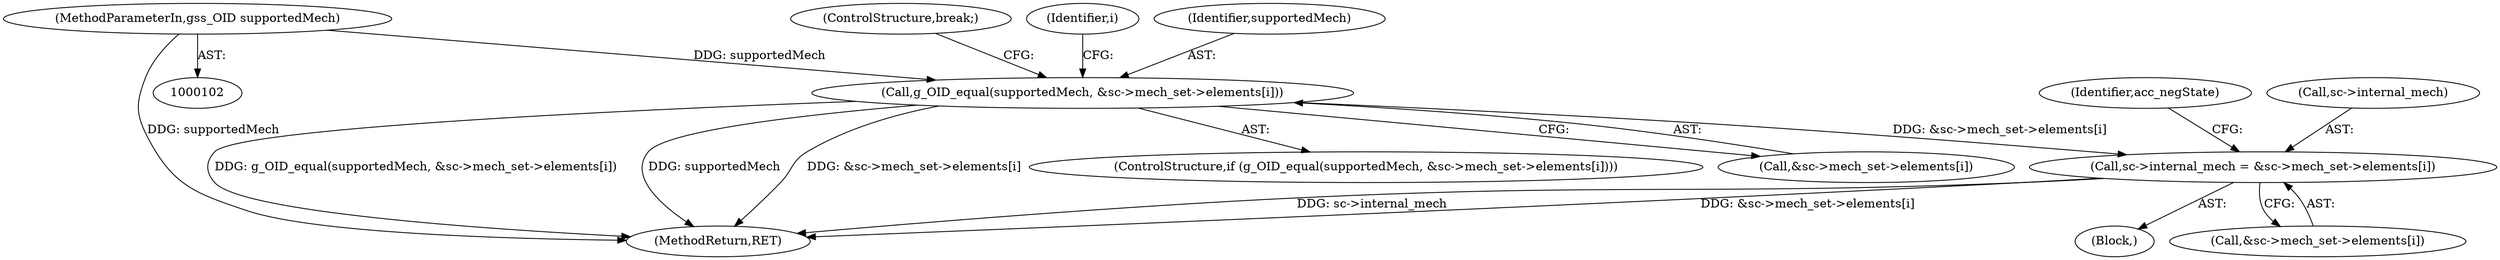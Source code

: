 digraph "0_krb5_f18ddf5d82de0ab7591a36e465bc24225776940f@array" {
"1000165" [label="(Call,sc->internal_mech = &sc->mech_set->elements[i])"];
"1000144" [label="(Call,g_OID_equal(supportedMech, &sc->mech_set->elements[i]))"];
"1000106" [label="(MethodParameterIn,gss_OID supportedMech)"];
"1000146" [label="(Call,&sc->mech_set->elements[i])"];
"1000154" [label="(ControlStructure,break;)"];
"1000179" [label="(Identifier,acc_negState)"];
"1000166" [label="(Call,sc->internal_mech)"];
"1000111" [label="(Block,)"];
"1000141" [label="(Identifier,i)"];
"1000145" [label="(Identifier,supportedMech)"];
"1000165" [label="(Call,sc->internal_mech = &sc->mech_set->elements[i])"];
"1000106" [label="(MethodParameterIn,gss_OID supportedMech)"];
"1000169" [label="(Call,&sc->mech_set->elements[i])"];
"1000203" [label="(MethodReturn,RET)"];
"1000143" [label="(ControlStructure,if (g_OID_equal(supportedMech, &sc->mech_set->elements[i])))"];
"1000144" [label="(Call,g_OID_equal(supportedMech, &sc->mech_set->elements[i]))"];
"1000165" -> "1000111"  [label="AST: "];
"1000165" -> "1000169"  [label="CFG: "];
"1000166" -> "1000165"  [label="AST: "];
"1000169" -> "1000165"  [label="AST: "];
"1000179" -> "1000165"  [label="CFG: "];
"1000165" -> "1000203"  [label="DDG: &sc->mech_set->elements[i]"];
"1000165" -> "1000203"  [label="DDG: sc->internal_mech"];
"1000144" -> "1000165"  [label="DDG: &sc->mech_set->elements[i]"];
"1000144" -> "1000143"  [label="AST: "];
"1000144" -> "1000146"  [label="CFG: "];
"1000145" -> "1000144"  [label="AST: "];
"1000146" -> "1000144"  [label="AST: "];
"1000154" -> "1000144"  [label="CFG: "];
"1000141" -> "1000144"  [label="CFG: "];
"1000144" -> "1000203"  [label="DDG: g_OID_equal(supportedMech, &sc->mech_set->elements[i])"];
"1000144" -> "1000203"  [label="DDG: supportedMech"];
"1000144" -> "1000203"  [label="DDG: &sc->mech_set->elements[i]"];
"1000106" -> "1000144"  [label="DDG: supportedMech"];
"1000106" -> "1000102"  [label="AST: "];
"1000106" -> "1000203"  [label="DDG: supportedMech"];
}
